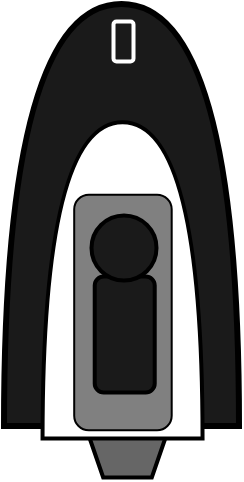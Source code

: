 <mxfile>
    <diagram id="Cn8XWGds1wUuWcc1IZfI" name="ページ1">
        <mxGraphModel dx="1042" dy="568" grid="1" gridSize="10" guides="1" tooltips="1" connect="1" arrows="1" fold="1" page="1" pageScale="1" pageWidth="700" pageHeight="730" math="0" shadow="0">
            <root>
                <mxCell id="0"/>
                <mxCell id="1" parent="0"/>
                <mxCell id="19" value="" style="group" parent="1" vertex="1" connectable="0">
                    <mxGeometry x="2.0" y="1" width="117.5" height="236.75" as="geometry"/>
                </mxCell>
                <mxCell id="15" value="" style="verticalLabelPosition=middle;verticalAlign=middle;html=1;shape=trapezoid;perimeter=trapezoidPerimeter;whiteSpace=wrap;size=0.23;arcSize=10;flipV=1;labelPosition=center;align=center;strokeColor=#000000;fillColor=#666666;strokeWidth=2;" parent="19" vertex="1">
                    <mxGeometry x="39.25" y="206.75" width="45" height="30" as="geometry"/>
                </mxCell>
                <mxCell id="5" value="" style="shape=or;whiteSpace=wrap;html=1;rotation=-90;fillColor=#1A1A1A;strokeWidth=3;" parent="19" vertex="1">
                    <mxGeometry x="-46.75" y="46.75" width="211" height="117.5" as="geometry"/>
                </mxCell>
                <mxCell id="7" value="" style="shape=or;whiteSpace=wrap;html=1;rotation=-90;strokeColor=#000000;fillColor=#FFFFFF;strokeWidth=2;" parent="19" vertex="1">
                    <mxGeometry x="-19.8" y="98.2" width="158.15" height="80" as="geometry"/>
                </mxCell>
                <mxCell id="9" value="" style="rounded=1;whiteSpace=wrap;html=1;rotation=-90;fillColor=#808080;" parent="19" vertex="1">
                    <mxGeometry x="0.58" y="129.88" width="117.79" height="48.75" as="geometry"/>
                </mxCell>
                <mxCell id="10" value="" style="rounded=1;whiteSpace=wrap;html=1;fillColor=#1A1A1A;strokeColor=#FFFFFF;strokeWidth=2;" parent="19" vertex="1">
                    <mxGeometry x="54.75" y="8.75" width="10" height="20" as="geometry"/>
                </mxCell>
                <mxCell id="16" value="" style="rounded=1;whiteSpace=wrap;html=1;fillColor=#1A1A1A;strokeColor=#000000;strokeWidth=2;" parent="19" vertex="1">
                    <mxGeometry x="45.36" y="136.25" width="30" height="58" as="geometry"/>
                </mxCell>
                <mxCell id="18" value="" style="ellipse;whiteSpace=wrap;html=1;aspect=fixed;strokeColor=#000000;fillColor=#1A1A1A;strokeWidth=2;" parent="19" vertex="1">
                    <mxGeometry x="43.75" y="105.75" width="32.5" height="32.5" as="geometry"/>
                </mxCell>
            </root>
        </mxGraphModel>
    </diagram>
</mxfile>